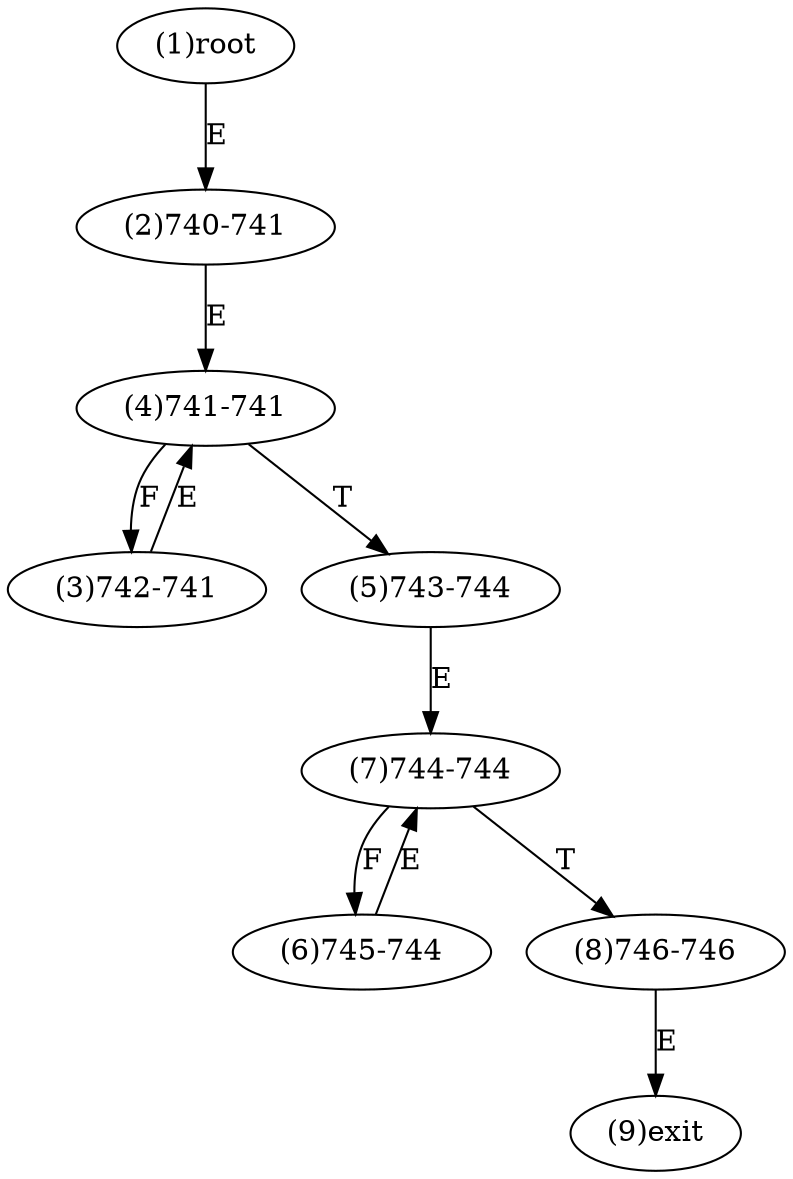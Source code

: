 digraph "" { 
1[ label="(1)root"];
2[ label="(2)740-741"];
3[ label="(3)742-741"];
4[ label="(4)741-741"];
5[ label="(5)743-744"];
6[ label="(6)745-744"];
7[ label="(7)744-744"];
8[ label="(8)746-746"];
9[ label="(9)exit"];
1->2[ label="E"];
2->4[ label="E"];
3->4[ label="E"];
4->3[ label="F"];
4->5[ label="T"];
5->7[ label="E"];
6->7[ label="E"];
7->6[ label="F"];
7->8[ label="T"];
8->9[ label="E"];
}